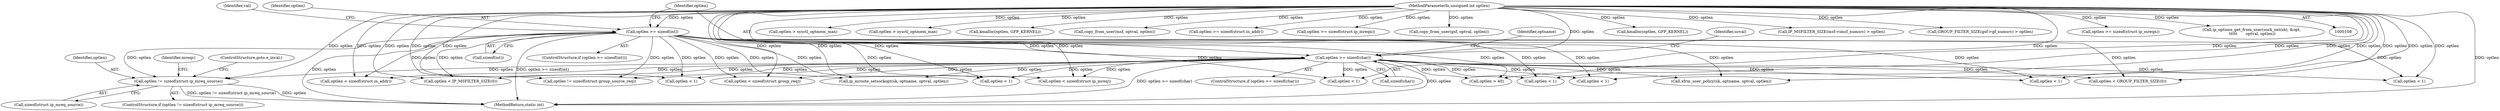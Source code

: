 digraph "0_linux_f6d8bd051c391c1c0458a30b2a7abcd939329259_26@API" {
"1001005" [label="(Call,optlen != sizeof(struct ip_mreq_source))"];
"1000227" [label="(Call,optlen >= sizeof(char))"];
"1000211" [label="(Call,optlen >= sizeof(int))"];
"1000113" [label="(MethodParameterIn,unsigned int optlen)"];
"1001007" [label="(Call,sizeof(struct ip_mreq_source))"];
"1001402" [label="(Call,optlen < GROUP_FILTER_SIZE(0))"];
"1000849" [label="(Call,optlen < sizeof(struct ip_mreq))"];
"1000517" [label="(Call,optlen < 1)"];
"1001202" [label="(Call,optlen != sizeof(struct group_source_req))"];
"1001608" [label="(Call,optlen < 1)"];
"1000213" [label="(Call,sizeof(int))"];
"1000227" [label="(Call,optlen >= sizeof(char))"];
"1000228" [label="(Identifier,optlen)"];
"1000226" [label="(ControlStructure,if (optlen >= sizeof(char)))"];
"1000113" [label="(MethodParameterIn,unsigned int optlen)"];
"1001009" [label="(ControlStructure,goto e_inval;)"];
"1001005" [label="(Call,optlen != sizeof(struct ip_mreq_source))"];
"1001004" [label="(ControlStructure,if (optlen != sizeof(struct ip_mreq_source)))"];
"1000229" [label="(Call,sizeof(char))"];
"1001013" [label="(Identifier,mreqs)"];
"1001640" [label="(Call,optlen < 1)"];
"1001683" [label="(Call,optlen < 1)"];
"1000272" [label="(Call,optlen > 40)"];
"1000683" [label="(Call,optlen < sizeof(struct in_addr))"];
"1001408" [label="(Call,optlen > sysctl_optmem_max)"];
"1000916" [label="(Call,optlen > sysctl_optmem_max)"];
"1000927" [label="(Call,kmalloc(optlen, GFP_KERNEL))"];
"1000944" [label="(Call,copy_from_user(msf, optval, optlen))"];
"1000212" [label="(Identifier,optlen)"];
"1000910" [label="(Call,optlen < IP_MSFILTER_SIZE(0))"];
"1000235" [label="(Identifier,ucval)"];
"1001697" [label="(Call,optlen < 1)"];
"1000716" [label="(Call,optlen >= sizeof(struct in_addr))"];
"1000693" [label="(Call,optlen >= sizeof(struct ip_mreqn))"];
"1001121" [label="(Call,optlen < sizeof(struct group_req))"];
"1001436" [label="(Call,copy_from_user(gsf, optval, optlen))"];
"1000251" [label="(Call,ip_mroute_setsockopt(sk, optname, optval, optlen))"];
"1001419" [label="(Call,kmalloc(optlen, GFP_KERNEL))"];
"1000973" [label="(Call,IP_MSFILTER_SIZE(msf->imsf_numsrc) > optlen)"];
"1000627" [label="(Call,optlen < 1)"];
"1000656" [label="(Call,optlen < 1)"];
"1001460" [label="(Call,GROUP_FILTER_SIZE(gsf->gf_numsrc) > optlen)"];
"1000218" [label="(Identifier,val)"];
"1000249" [label="(Identifier,optname)"];
"1000210" [label="(ControlStructure,if (optlen >= sizeof(int)))"];
"1001006" [label="(Identifier,optlen)"];
"1001665" [label="(Call,xfrm_user_policy(sk, optname, optval, optlen))"];
"1000859" [label="(Call,optlen >= sizeof(struct ip_mreqn))"];
"1001732" [label="(MethodReturn,static int)"];
"1000211" [label="(Call,optlen >= sizeof(int))"];
"1000278" [label="(Call,ip_options_get_from_user(sock_net(sk), &opt,\n \t\t\t\t\t       optval, optlen))"];
"1001005" -> "1001004"  [label="AST: "];
"1001005" -> "1001007"  [label="CFG: "];
"1001006" -> "1001005"  [label="AST: "];
"1001007" -> "1001005"  [label="AST: "];
"1001009" -> "1001005"  [label="CFG: "];
"1001013" -> "1001005"  [label="CFG: "];
"1001005" -> "1001732"  [label="DDG: optlen != sizeof(struct ip_mreq_source)"];
"1001005" -> "1001732"  [label="DDG: optlen"];
"1000227" -> "1001005"  [label="DDG: optlen"];
"1000211" -> "1001005"  [label="DDG: optlen"];
"1000113" -> "1001005"  [label="DDG: optlen"];
"1000227" -> "1000226"  [label="AST: "];
"1000227" -> "1000229"  [label="CFG: "];
"1000228" -> "1000227"  [label="AST: "];
"1000229" -> "1000227"  [label="AST: "];
"1000235" -> "1000227"  [label="CFG: "];
"1000249" -> "1000227"  [label="CFG: "];
"1000227" -> "1001732"  [label="DDG: optlen >= sizeof(char)"];
"1000227" -> "1001732"  [label="DDG: optlen"];
"1000211" -> "1000227"  [label="DDG: optlen"];
"1000113" -> "1000227"  [label="DDG: optlen"];
"1000227" -> "1000251"  [label="DDG: optlen"];
"1000227" -> "1000272"  [label="DDG: optlen"];
"1000227" -> "1000517"  [label="DDG: optlen"];
"1000227" -> "1000627"  [label="DDG: optlen"];
"1000227" -> "1000656"  [label="DDG: optlen"];
"1000227" -> "1000683"  [label="DDG: optlen"];
"1000227" -> "1000849"  [label="DDG: optlen"];
"1000227" -> "1000910"  [label="DDG: optlen"];
"1000227" -> "1001121"  [label="DDG: optlen"];
"1000227" -> "1001202"  [label="DDG: optlen"];
"1000227" -> "1001402"  [label="DDG: optlen"];
"1000227" -> "1001608"  [label="DDG: optlen"];
"1000227" -> "1001640"  [label="DDG: optlen"];
"1000227" -> "1001665"  [label="DDG: optlen"];
"1000227" -> "1001683"  [label="DDG: optlen"];
"1000227" -> "1001697"  [label="DDG: optlen"];
"1000211" -> "1000210"  [label="AST: "];
"1000211" -> "1000213"  [label="CFG: "];
"1000212" -> "1000211"  [label="AST: "];
"1000213" -> "1000211"  [label="AST: "];
"1000218" -> "1000211"  [label="CFG: "];
"1000228" -> "1000211"  [label="CFG: "];
"1000211" -> "1001732"  [label="DDG: optlen"];
"1000211" -> "1001732"  [label="DDG: optlen >= sizeof(int)"];
"1000113" -> "1000211"  [label="DDG: optlen"];
"1000211" -> "1000251"  [label="DDG: optlen"];
"1000211" -> "1000272"  [label="DDG: optlen"];
"1000211" -> "1000517"  [label="DDG: optlen"];
"1000211" -> "1000627"  [label="DDG: optlen"];
"1000211" -> "1000656"  [label="DDG: optlen"];
"1000211" -> "1000683"  [label="DDG: optlen"];
"1000211" -> "1000849"  [label="DDG: optlen"];
"1000211" -> "1000910"  [label="DDG: optlen"];
"1000211" -> "1001121"  [label="DDG: optlen"];
"1000211" -> "1001202"  [label="DDG: optlen"];
"1000211" -> "1001402"  [label="DDG: optlen"];
"1000211" -> "1001608"  [label="DDG: optlen"];
"1000211" -> "1001640"  [label="DDG: optlen"];
"1000211" -> "1001665"  [label="DDG: optlen"];
"1000211" -> "1001683"  [label="DDG: optlen"];
"1000211" -> "1001697"  [label="DDG: optlen"];
"1000113" -> "1000108"  [label="AST: "];
"1000113" -> "1001732"  [label="DDG: optlen"];
"1000113" -> "1000251"  [label="DDG: optlen"];
"1000113" -> "1000272"  [label="DDG: optlen"];
"1000113" -> "1000278"  [label="DDG: optlen"];
"1000113" -> "1000517"  [label="DDG: optlen"];
"1000113" -> "1000627"  [label="DDG: optlen"];
"1000113" -> "1000656"  [label="DDG: optlen"];
"1000113" -> "1000683"  [label="DDG: optlen"];
"1000113" -> "1000693"  [label="DDG: optlen"];
"1000113" -> "1000716"  [label="DDG: optlen"];
"1000113" -> "1000849"  [label="DDG: optlen"];
"1000113" -> "1000859"  [label="DDG: optlen"];
"1000113" -> "1000910"  [label="DDG: optlen"];
"1000113" -> "1000916"  [label="DDG: optlen"];
"1000113" -> "1000927"  [label="DDG: optlen"];
"1000113" -> "1000944"  [label="DDG: optlen"];
"1000113" -> "1000973"  [label="DDG: optlen"];
"1000113" -> "1001121"  [label="DDG: optlen"];
"1000113" -> "1001202"  [label="DDG: optlen"];
"1000113" -> "1001402"  [label="DDG: optlen"];
"1000113" -> "1001408"  [label="DDG: optlen"];
"1000113" -> "1001419"  [label="DDG: optlen"];
"1000113" -> "1001436"  [label="DDG: optlen"];
"1000113" -> "1001460"  [label="DDG: optlen"];
"1000113" -> "1001608"  [label="DDG: optlen"];
"1000113" -> "1001640"  [label="DDG: optlen"];
"1000113" -> "1001665"  [label="DDG: optlen"];
"1000113" -> "1001683"  [label="DDG: optlen"];
"1000113" -> "1001697"  [label="DDG: optlen"];
}
